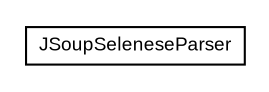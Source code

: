 #!/usr/local/bin/dot
#
# Class diagram 
# Generated by UMLGraph version R5_6-24-gf6e263 (http://www.umlgraph.org/)
#

digraph G {
	edge [fontname="arial",fontsize=10,labelfontname="arial",labelfontsize=10];
	node [fontname="arial",fontsize=10,shape=plaintext];
	nodesep=0.25;
	ranksep=0.5;
	// com.google.code.play.selenium.parser.JSoupSeleneseParser
	c0 [label=<<table title="com.google.code.play.selenium.parser.JSoupSeleneseParser" border="0" cellborder="1" cellspacing="0" cellpadding="2" port="p" href="./JSoupSeleneseParser.html">
		<tr><td><table border="0" cellspacing="0" cellpadding="1">
<tr><td align="center" balign="center"> JSoupSeleneseParser </td></tr>
		</table></td></tr>
		</table>>, URL="./JSoupSeleneseParser.html", fontname="arial", fontcolor="black", fontsize=9.0];
}


